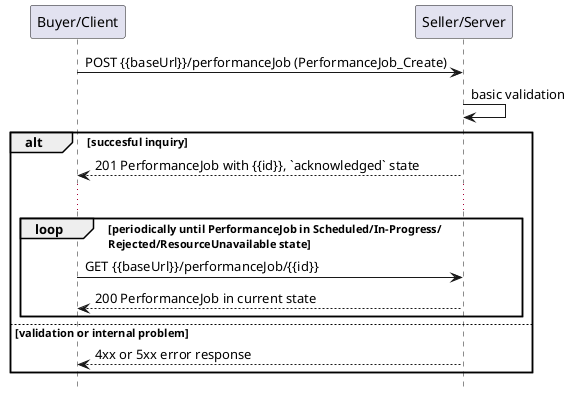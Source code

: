 @startuml useCase6Polling
hide footbox

participant "Buyer/Client" as B
participant "Seller/Server" as S


B -> S : POST {{baseUrl}}/performanceJob (PerformanceJob_Create)
S -> S : basic validation

alt succesful inquiry
  S --> B : 201 PerformanceJob with {{id}}, `acknowledged` state
  
  ...

  loop periodically until PerformanceJob in Scheduled/In-Progress/\nRejected/ResourceUnavailable state
      B -> S :   GET {{baseUrl}}/performanceJob/{{id}}
      return 200 PerformanceJob in current state
  end

else validation or internal problem
  S --> B : 4xx or 5xx error response
end


@enduml
